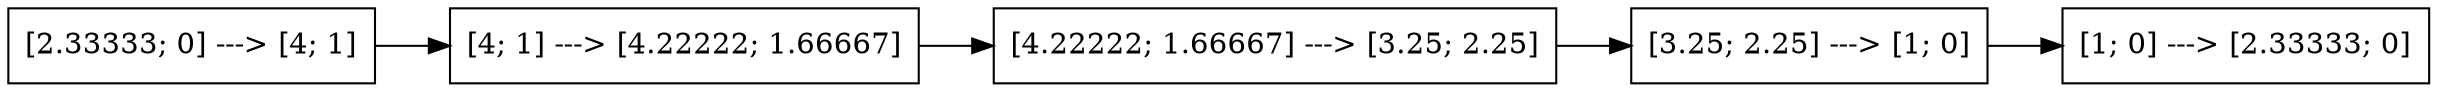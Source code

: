 digraph end {node[shape=box];rankdir=LR;0[label="[2.33333; 0] ---> [4; 1]"]
1[label="[4; 1] ---> [4.22222; 1.66667]"]
2[label="[4.22222; 1.66667] ---> [3.25; 2.25]"]
3[label="[3.25; 2.25] ---> [1; 0]"]
4[label="[1; 0] ---> [2.33333; 0]"]
;0->1->2->3->4;}
